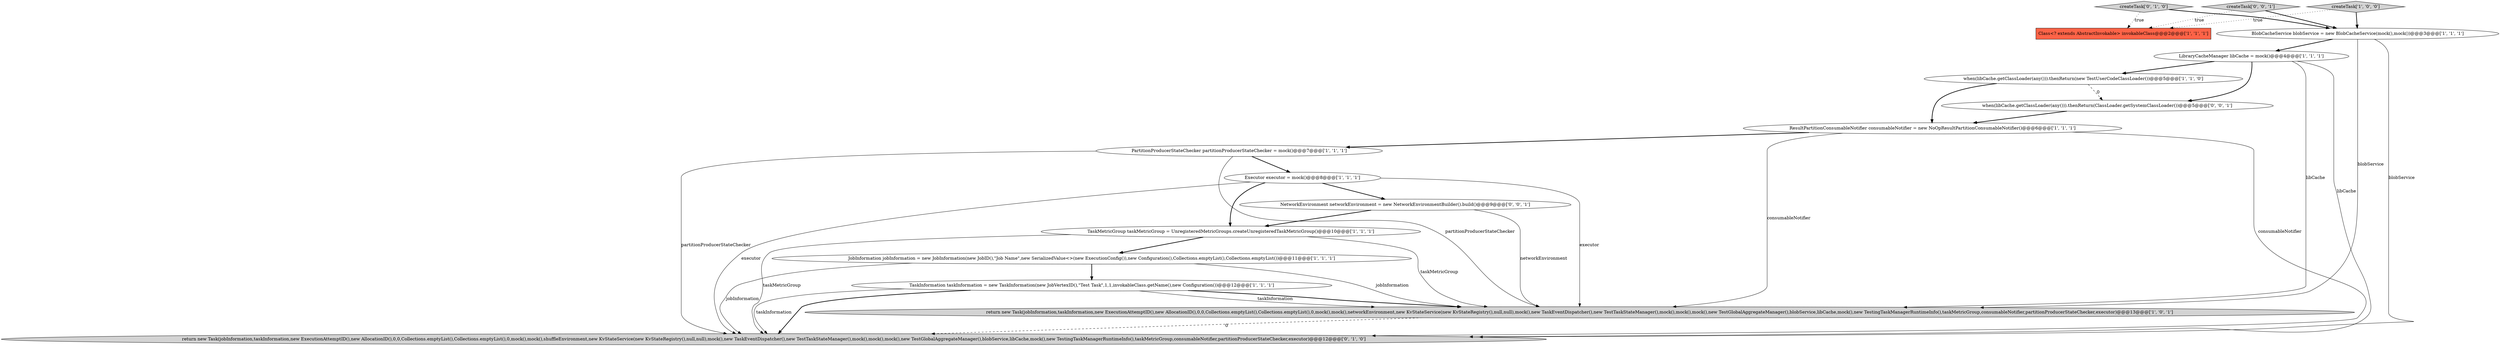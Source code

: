 digraph {
11 [style = filled, label = "PartitionProducerStateChecker partitionProducerStateChecker = mock()@@@7@@@['1', '1', '1']", fillcolor = white, shape = ellipse image = "AAA0AAABBB1BBB"];
6 [style = filled, label = "return new Task(jobInformation,taskInformation,new ExecutionAttemptID(),new AllocationID(),0,0,Collections.emptyList(),Collections.emptyList(),0,mock(),mock(),networkEnvironment,new KvStateService(new KvStateRegistry(),null,null),mock(),new TaskEventDispatcher(),new TestTaskStateManager(),mock(),mock(),mock(),new TestGlobalAggregateManager(),blobService,libCache,mock(),new TestingTaskManagerRuntimeInfo(),taskMetricGroup,consumableNotifier,partitionProducerStateChecker,executor)@@@13@@@['1', '0', '1']", fillcolor = lightgray, shape = ellipse image = "AAA0AAABBB1BBB"];
7 [style = filled, label = "BlobCacheService blobService = new BlobCacheService(mock(),mock())@@@3@@@['1', '1', '1']", fillcolor = white, shape = ellipse image = "AAA0AAABBB1BBB"];
2 [style = filled, label = "TaskMetricGroup taskMetricGroup = UnregisteredMetricGroups.createUnregisteredTaskMetricGroup()@@@10@@@['1', '1', '1']", fillcolor = white, shape = ellipse image = "AAA0AAABBB1BBB"];
0 [style = filled, label = "Class<? extends AbstractInvokable> invokableClass@@@2@@@['1', '1', '1']", fillcolor = tomato, shape = box image = "AAA0AAABBB1BBB"];
4 [style = filled, label = "LibraryCacheManager libCache = mock()@@@4@@@['1', '1', '1']", fillcolor = white, shape = ellipse image = "AAA0AAABBB1BBB"];
5 [style = filled, label = "TaskInformation taskInformation = new TaskInformation(new JobVertexID(),\"Test Task\",1,1,invokableClass.getName(),new Configuration())@@@12@@@['1', '1', '1']", fillcolor = white, shape = ellipse image = "AAA0AAABBB1BBB"];
10 [style = filled, label = "ResultPartitionConsumableNotifier consumableNotifier = new NoOpResultPartitionConsumableNotifier()@@@6@@@['1', '1', '1']", fillcolor = white, shape = ellipse image = "AAA0AAABBB1BBB"];
15 [style = filled, label = "when(libCache.getClassLoader(any())).thenReturn(ClassLoader.getSystemClassLoader())@@@5@@@['0', '0', '1']", fillcolor = white, shape = ellipse image = "AAA0AAABBB3BBB"];
13 [style = filled, label = "createTask['0', '1', '0']", fillcolor = lightgray, shape = diamond image = "AAA0AAABBB2BBB"];
9 [style = filled, label = "when(libCache.getClassLoader(any())).thenReturn(new TestUserCodeClassLoader())@@@5@@@['1', '1', '0']", fillcolor = white, shape = ellipse image = "AAA0AAABBB1BBB"];
16 [style = filled, label = "NetworkEnvironment networkEnvironment = new NetworkEnvironmentBuilder().build()@@@9@@@['0', '0', '1']", fillcolor = white, shape = ellipse image = "AAA0AAABBB3BBB"];
12 [style = filled, label = "return new Task(jobInformation,taskInformation,new ExecutionAttemptID(),new AllocationID(),0,0,Collections.emptyList(),Collections.emptyList(),0,mock(),mock(),shuffleEnvironment,new KvStateService(new KvStateRegistry(),null,null),mock(),new TaskEventDispatcher(),new TestTaskStateManager(),mock(),mock(),mock(),new TestGlobalAggregateManager(),blobService,libCache,mock(),new TestingTaskManagerRuntimeInfo(),taskMetricGroup,consumableNotifier,partitionProducerStateChecker,executor)@@@12@@@['0', '1', '0']", fillcolor = lightgray, shape = ellipse image = "AAA1AAABBB2BBB"];
14 [style = filled, label = "createTask['0', '0', '1']", fillcolor = lightgray, shape = diamond image = "AAA0AAABBB3BBB"];
3 [style = filled, label = "createTask['1', '0', '0']", fillcolor = lightgray, shape = diamond image = "AAA0AAABBB1BBB"];
1 [style = filled, label = "Executor executor = mock()@@@8@@@['1', '1', '1']", fillcolor = white, shape = ellipse image = "AAA0AAABBB1BBB"];
8 [style = filled, label = "JobInformation jobInformation = new JobInformation(new JobID(),\"Job Name\",new SerializedValue<>(new ExecutionConfig()),new Configuration(),Collections.emptyList(),Collections.emptyList())@@@11@@@['1', '1', '1']", fillcolor = white, shape = ellipse image = "AAA0AAABBB1BBB"];
14->7 [style = bold, label=""];
14->0 [style = dotted, label="true"];
5->6 [style = solid, label="taskInformation"];
13->7 [style = bold, label=""];
8->5 [style = bold, label=""];
8->6 [style = solid, label="jobInformation"];
11->6 [style = solid, label="partitionProducerStateChecker"];
2->12 [style = solid, label="taskMetricGroup"];
11->1 [style = bold, label=""];
10->11 [style = bold, label=""];
3->7 [style = bold, label=""];
2->8 [style = bold, label=""];
4->12 [style = solid, label="libCache"];
16->2 [style = bold, label=""];
3->0 [style = dotted, label="true"];
4->6 [style = solid, label="libCache"];
6->12 [style = dashed, label="0"];
8->12 [style = solid, label="jobInformation"];
11->12 [style = solid, label="partitionProducerStateChecker"];
16->6 [style = solid, label="networkEnvironment"];
7->4 [style = bold, label=""];
7->12 [style = solid, label="blobService"];
4->9 [style = bold, label=""];
10->12 [style = solid, label="consumableNotifier"];
1->12 [style = solid, label="executor"];
13->0 [style = dotted, label="true"];
1->6 [style = solid, label="executor"];
9->15 [style = dashed, label="0"];
5->12 [style = solid, label="taskInformation"];
5->12 [style = bold, label=""];
9->10 [style = bold, label=""];
2->6 [style = solid, label="taskMetricGroup"];
4->15 [style = bold, label=""];
1->16 [style = bold, label=""];
15->10 [style = bold, label=""];
1->2 [style = bold, label=""];
7->6 [style = solid, label="blobService"];
5->6 [style = bold, label=""];
10->6 [style = solid, label="consumableNotifier"];
}
